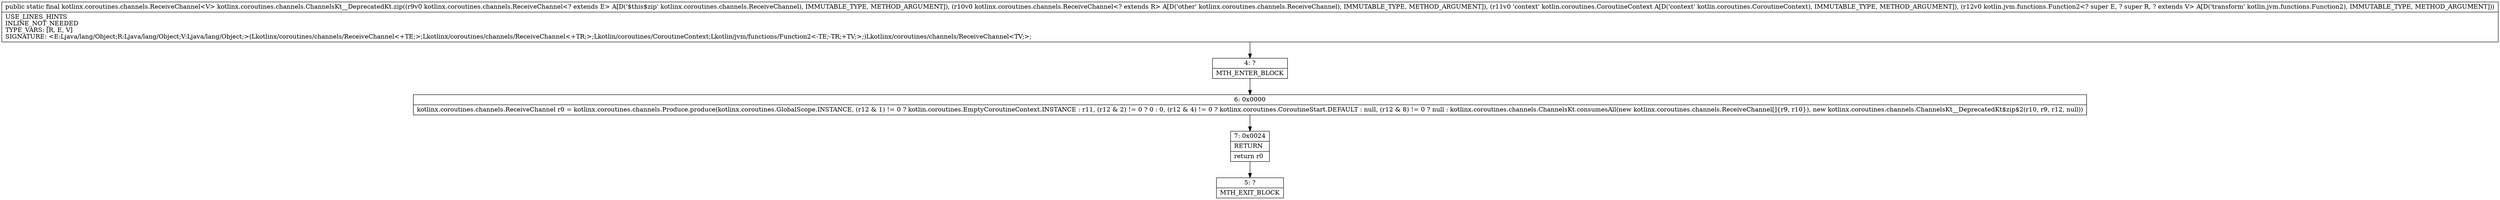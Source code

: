 digraph "CFG forkotlinx.coroutines.channels.ChannelsKt__DeprecatedKt.zip(Lkotlinx\/coroutines\/channels\/ReceiveChannel;Lkotlinx\/coroutines\/channels\/ReceiveChannel;Lkotlin\/coroutines\/CoroutineContext;Lkotlin\/jvm\/functions\/Function2;)Lkotlinx\/coroutines\/channels\/ReceiveChannel;" {
Node_4 [shape=record,label="{4\:\ ?|MTH_ENTER_BLOCK\l}"];
Node_6 [shape=record,label="{6\:\ 0x0000|kotlinx.coroutines.channels.ReceiveChannel r0 = kotlinx.coroutines.channels.Produce.produce(kotlinx.coroutines.GlobalScope.INSTANCE, (r12 & 1) != 0 ? kotlin.coroutines.EmptyCoroutineContext.INSTANCE : r11, (r12 & 2) != 0 ? 0 : 0, (r12 & 4) != 0 ? kotlinx.coroutines.CoroutineStart.DEFAULT : null, (r12 & 8) != 0 ? null : kotlinx.coroutines.channels.ChannelsKt.consumesAll(new kotlinx.coroutines.channels.ReceiveChannel[]\{r9, r10\}), new kotlinx.coroutines.channels.ChannelsKt__DeprecatedKt$zip$2(r10, r9, r12, null))\l}"];
Node_7 [shape=record,label="{7\:\ 0x0024|RETURN\l|return r0\l}"];
Node_5 [shape=record,label="{5\:\ ?|MTH_EXIT_BLOCK\l}"];
MethodNode[shape=record,label="{public static final kotlinx.coroutines.channels.ReceiveChannel\<V\> kotlinx.coroutines.channels.ChannelsKt__DeprecatedKt.zip((r9v0 kotlinx.coroutines.channels.ReceiveChannel\<? extends E\> A[D('$this$zip' kotlinx.coroutines.channels.ReceiveChannel), IMMUTABLE_TYPE, METHOD_ARGUMENT]), (r10v0 kotlinx.coroutines.channels.ReceiveChannel\<? extends R\> A[D('other' kotlinx.coroutines.channels.ReceiveChannel), IMMUTABLE_TYPE, METHOD_ARGUMENT]), (r11v0 'context' kotlin.coroutines.CoroutineContext A[D('context' kotlin.coroutines.CoroutineContext), IMMUTABLE_TYPE, METHOD_ARGUMENT]), (r12v0 kotlin.jvm.functions.Function2\<? super E, ? super R, ? extends V\> A[D('transform' kotlin.jvm.functions.Function2), IMMUTABLE_TYPE, METHOD_ARGUMENT]))  | USE_LINES_HINTS\lINLINE_NOT_NEEDED\lTYPE_VARS: [R, E, V]\lSIGNATURE: \<E:Ljava\/lang\/Object;R:Ljava\/lang\/Object;V:Ljava\/lang\/Object;\>(Lkotlinx\/coroutines\/channels\/ReceiveChannel\<+TE;\>;Lkotlinx\/coroutines\/channels\/ReceiveChannel\<+TR;\>;Lkotlin\/coroutines\/CoroutineContext;Lkotlin\/jvm\/functions\/Function2\<\-TE;\-TR;+TV;\>;)Lkotlinx\/coroutines\/channels\/ReceiveChannel\<TV;\>;\l}"];
MethodNode -> Node_4;Node_4 -> Node_6;
Node_6 -> Node_7;
Node_7 -> Node_5;
}

